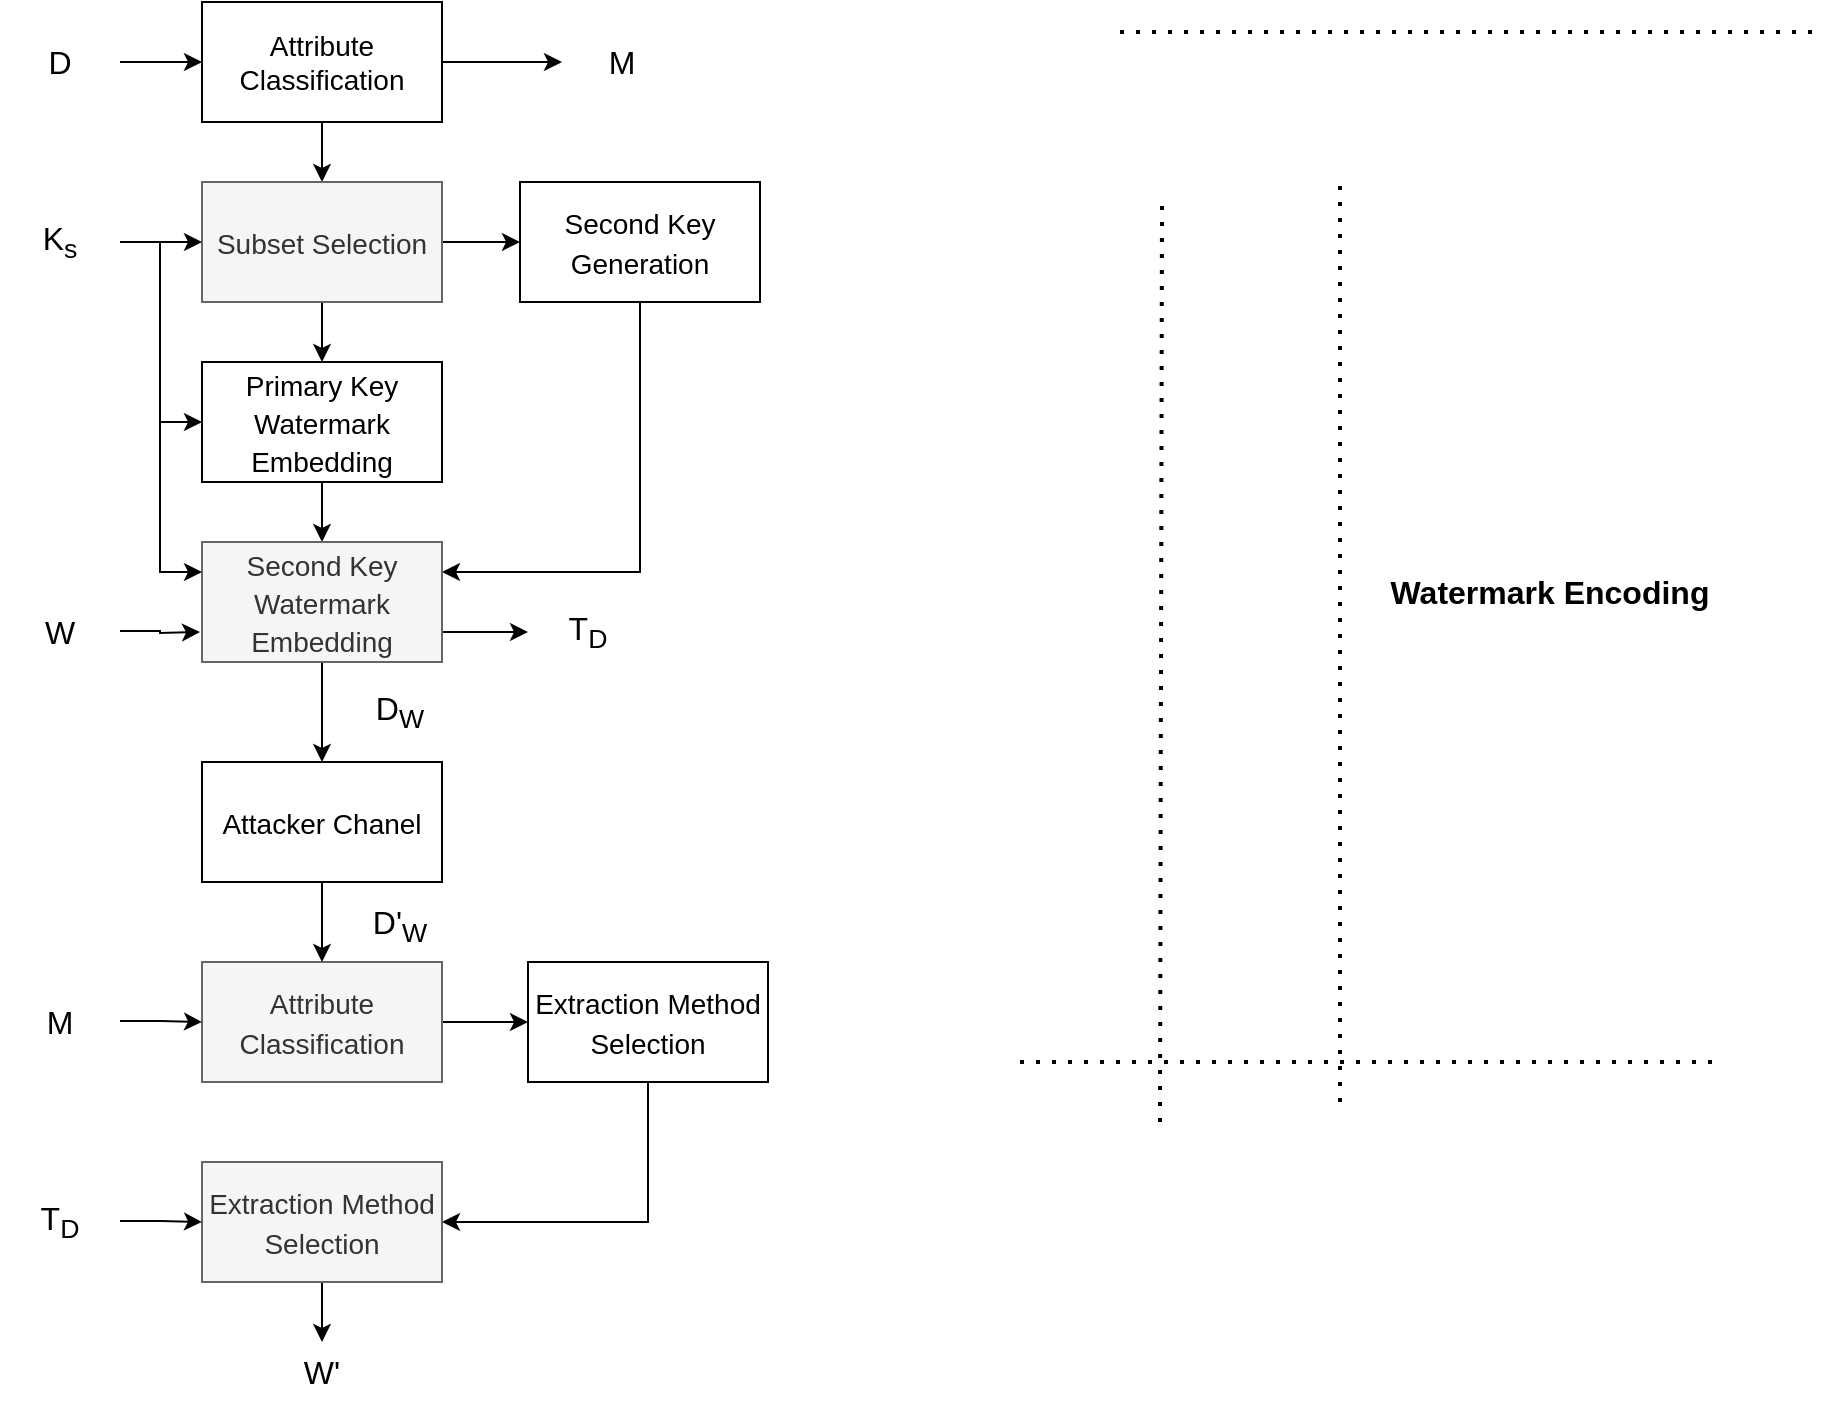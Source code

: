 <mxfile version="20.8.13" type="github">
  <diagram name="第 1 页" id="uVB4zvXaumi5qdr4Yra4">
    <mxGraphModel dx="1084" dy="766" grid="1" gridSize="10" guides="1" tooltips="1" connect="1" arrows="1" fold="1" page="1" pageScale="1" pageWidth="827" pageHeight="1169" math="0" shadow="0">
      <root>
        <mxCell id="0" />
        <mxCell id="1" parent="0" />
        <mxCell id="TRXT9HQxhYtgr1BYwbM0-1" value="" style="endArrow=none;dashed=1;html=1;dashPattern=1 3;strokeWidth=2;rounded=0;" parent="1" edge="1">
          <mxGeometry width="50" height="50" relative="1" as="geometry">
            <mxPoint x="680" y="215" as="sourcePoint" />
            <mxPoint x="1030" y="215" as="targetPoint" />
          </mxGeometry>
        </mxCell>
        <mxCell id="TRXT9HQxhYtgr1BYwbM0-7" style="edgeStyle=orthogonalEdgeStyle;rounded=0;orthogonalLoop=1;jettySize=auto;html=1;exitX=1;exitY=0.5;exitDx=0;exitDy=0;fontSize=16;" parent="1" source="TRXT9HQxhYtgr1BYwbM0-2" target="TRXT9HQxhYtgr1BYwbM0-6" edge="1">
          <mxGeometry relative="1" as="geometry" />
        </mxCell>
        <mxCell id="TRXT9HQxhYtgr1BYwbM0-9" style="edgeStyle=orthogonalEdgeStyle;rounded=0;orthogonalLoop=1;jettySize=auto;html=1;exitX=0.5;exitY=1;exitDx=0;exitDy=0;fontSize=14;" parent="1" source="TRXT9HQxhYtgr1BYwbM0-2" target="TRXT9HQxhYtgr1BYwbM0-8" edge="1">
          <mxGeometry relative="1" as="geometry" />
        </mxCell>
        <mxCell id="TRXT9HQxhYtgr1BYwbM0-2" value="&lt;font style=&quot;font-size: 14px;&quot;&gt;Attribute Classification&lt;/font&gt;" style="rounded=0;whiteSpace=wrap;html=1;" parent="1" vertex="1">
          <mxGeometry x="221" y="200" width="120" height="60" as="geometry" />
        </mxCell>
        <mxCell id="TRXT9HQxhYtgr1BYwbM0-5" style="edgeStyle=orthogonalEdgeStyle;rounded=0;orthogonalLoop=1;jettySize=auto;html=1;exitX=1;exitY=0.5;exitDx=0;exitDy=0;entryX=0;entryY=0.5;entryDx=0;entryDy=0;fontSize=16;" parent="1" source="TRXT9HQxhYtgr1BYwbM0-3" target="TRXT9HQxhYtgr1BYwbM0-2" edge="1">
          <mxGeometry relative="1" as="geometry" />
        </mxCell>
        <mxCell id="TRXT9HQxhYtgr1BYwbM0-3" value="&lt;font style=&quot;font-size: 16px;&quot;&gt;D&lt;/font&gt;" style="text;html=1;strokeColor=none;fillColor=none;align=center;verticalAlign=middle;whiteSpace=wrap;rounded=0;" parent="1" vertex="1">
          <mxGeometry x="120" y="215" width="60" height="30" as="geometry" />
        </mxCell>
        <mxCell id="TRXT9HQxhYtgr1BYwbM0-6" value="&lt;font style=&quot;font-size: 16px;&quot;&gt;M&lt;/font&gt;" style="text;html=1;strokeColor=none;fillColor=none;align=center;verticalAlign=middle;whiteSpace=wrap;rounded=0;" parent="1" vertex="1">
          <mxGeometry x="401" y="215" width="60" height="30" as="geometry" />
        </mxCell>
        <mxCell id="sYc0mZvIJebRFfXn1_e_-29" style="edgeStyle=orthogonalEdgeStyle;rounded=0;orthogonalLoop=1;jettySize=auto;html=1;exitX=0.5;exitY=1;exitDx=0;exitDy=0;entryX=0.5;entryY=0;entryDx=0;entryDy=0;fontSize=16;" edge="1" parent="1" source="TRXT9HQxhYtgr1BYwbM0-8" target="sYc0mZvIJebRFfXn1_e_-3">
          <mxGeometry relative="1" as="geometry" />
        </mxCell>
        <mxCell id="sYc0mZvIJebRFfXn1_e_-31" style="edgeStyle=orthogonalEdgeStyle;rounded=0;orthogonalLoop=1;jettySize=auto;html=1;exitX=1;exitY=0.5;exitDx=0;exitDy=0;entryX=0;entryY=0.5;entryDx=0;entryDy=0;fontSize=16;" edge="1" parent="1" source="TRXT9HQxhYtgr1BYwbM0-8" target="sYc0mZvIJebRFfXn1_e_-1">
          <mxGeometry relative="1" as="geometry" />
        </mxCell>
        <mxCell id="TRXT9HQxhYtgr1BYwbM0-8" value="&lt;font style=&quot;font-size: 14px;&quot;&gt;Subset Selection&lt;/font&gt;" style="rounded=0;whiteSpace=wrap;html=1;fontSize=16;fillColor=#f5f5f5;fontColor=#333333;strokeColor=#666666;" parent="1" vertex="1">
          <mxGeometry x="221" y="290" width="120" height="60" as="geometry" />
        </mxCell>
        <mxCell id="TRXT9HQxhYtgr1BYwbM0-12" style="edgeStyle=orthogonalEdgeStyle;rounded=0;orthogonalLoop=1;jettySize=auto;html=1;exitX=1;exitY=0.5;exitDx=0;exitDy=0;entryX=0;entryY=0.5;entryDx=0;entryDy=0;fontSize=14;" parent="1" source="TRXT9HQxhYtgr1BYwbM0-11" target="TRXT9HQxhYtgr1BYwbM0-8" edge="1">
          <mxGeometry relative="1" as="geometry" />
        </mxCell>
        <mxCell id="TRXT9HQxhYtgr1BYwbM0-11" value="&lt;font style=&quot;font-size: 16px;&quot;&gt;K&lt;sub style=&quot;border-color: var(--border-color);&quot;&gt;s&lt;/sub&gt;&lt;/font&gt;" style="text;html=1;strokeColor=none;fillColor=none;align=center;verticalAlign=middle;whiteSpace=wrap;rounded=0;" parent="1" vertex="1">
          <mxGeometry x="120" y="305" width="60" height="30" as="geometry" />
        </mxCell>
        <mxCell id="sYc0mZvIJebRFfXn1_e_-35" style="edgeStyle=orthogonalEdgeStyle;rounded=0;orthogonalLoop=1;jettySize=auto;html=1;exitX=0.5;exitY=1;exitDx=0;exitDy=0;entryX=1;entryY=0.25;entryDx=0;entryDy=0;fontSize=16;" edge="1" parent="1" source="sYc0mZvIJebRFfXn1_e_-1" target="sYc0mZvIJebRFfXn1_e_-4">
          <mxGeometry relative="1" as="geometry" />
        </mxCell>
        <mxCell id="sYc0mZvIJebRFfXn1_e_-1" value="&lt;span style=&quot;font-size: 14px;&quot;&gt;Second Key Generation&lt;/span&gt;" style="rounded=0;whiteSpace=wrap;html=1;fontSize=16;" vertex="1" parent="1">
          <mxGeometry x="380" y="290" width="120" height="60" as="geometry" />
        </mxCell>
        <mxCell id="sYc0mZvIJebRFfXn1_e_-30" style="edgeStyle=orthogonalEdgeStyle;rounded=0;orthogonalLoop=1;jettySize=auto;html=1;exitX=0.5;exitY=1;exitDx=0;exitDy=0;entryX=0.5;entryY=0;entryDx=0;entryDy=0;fontSize=16;" edge="1" parent="1" source="sYc0mZvIJebRFfXn1_e_-3" target="sYc0mZvIJebRFfXn1_e_-4">
          <mxGeometry relative="1" as="geometry" />
        </mxCell>
        <mxCell id="sYc0mZvIJebRFfXn1_e_-3" value="&lt;span style=&quot;font-size: 14px;&quot;&gt;Primary Key Watermark Embedding&lt;/span&gt;" style="rounded=0;whiteSpace=wrap;html=1;fontSize=16;" vertex="1" parent="1">
          <mxGeometry x="221" y="380" width="120" height="60" as="geometry" />
        </mxCell>
        <mxCell id="sYc0mZvIJebRFfXn1_e_-37" style="edgeStyle=orthogonalEdgeStyle;rounded=0;orthogonalLoop=1;jettySize=auto;html=1;exitX=0.5;exitY=1;exitDx=0;exitDy=0;entryX=0.5;entryY=0;entryDx=0;entryDy=0;fontSize=16;" edge="1" parent="1" source="sYc0mZvIJebRFfXn1_e_-4" target="sYc0mZvIJebRFfXn1_e_-27">
          <mxGeometry relative="1" as="geometry" />
        </mxCell>
        <mxCell id="sYc0mZvIJebRFfXn1_e_-46" style="edgeStyle=orthogonalEdgeStyle;rounded=0;orthogonalLoop=1;jettySize=auto;html=1;exitX=1;exitY=0.75;exitDx=0;exitDy=0;entryX=0;entryY=0.5;entryDx=0;entryDy=0;fontSize=16;" edge="1" parent="1" source="sYc0mZvIJebRFfXn1_e_-4" target="sYc0mZvIJebRFfXn1_e_-44">
          <mxGeometry relative="1" as="geometry" />
        </mxCell>
        <mxCell id="sYc0mZvIJebRFfXn1_e_-4" value="&lt;span style=&quot;font-size: 14px;&quot;&gt;Second Key Watermark Embedding&lt;br&gt;&lt;/span&gt;" style="rounded=0;whiteSpace=wrap;html=1;fontSize=16;fillColor=#f5f5f5;fontColor=#333333;strokeColor=#666666;" vertex="1" parent="1">
          <mxGeometry x="221" y="470" width="120" height="60" as="geometry" />
        </mxCell>
        <mxCell id="sYc0mZvIJebRFfXn1_e_-36" style="edgeStyle=orthogonalEdgeStyle;rounded=0;orthogonalLoop=1;jettySize=auto;html=1;fontSize=16;" edge="1" parent="1" source="sYc0mZvIJebRFfXn1_e_-12">
          <mxGeometry relative="1" as="geometry">
            <mxPoint x="220" y="515" as="targetPoint" />
          </mxGeometry>
        </mxCell>
        <mxCell id="sYc0mZvIJebRFfXn1_e_-12" value="&lt;font style=&quot;font-size: 16px;&quot;&gt;W&lt;/font&gt;" style="text;html=1;strokeColor=none;fillColor=none;align=center;verticalAlign=middle;whiteSpace=wrap;rounded=0;" vertex="1" parent="1">
          <mxGeometry x="120" y="499.5" width="60" height="30" as="geometry" />
        </mxCell>
        <mxCell id="sYc0mZvIJebRFfXn1_e_-22" value="" style="endArrow=none;dashed=1;html=1;dashPattern=1 3;strokeWidth=2;rounded=0;fontSize=16;" edge="1" parent="1">
          <mxGeometry width="50" height="50" relative="1" as="geometry">
            <mxPoint x="700" y="760" as="sourcePoint" />
            <mxPoint x="701" y="300" as="targetPoint" />
          </mxGeometry>
        </mxCell>
        <mxCell id="sYc0mZvIJebRFfXn1_e_-23" value="" style="endArrow=none;dashed=1;html=1;dashPattern=1 3;strokeWidth=2;rounded=0;fontSize=16;" edge="1" parent="1">
          <mxGeometry width="50" height="50" relative="1" as="geometry">
            <mxPoint x="790" y="750" as="sourcePoint" />
            <mxPoint x="790" y="290" as="targetPoint" />
          </mxGeometry>
        </mxCell>
        <mxCell id="sYc0mZvIJebRFfXn1_e_-24" value="" style="endArrow=none;dashed=1;html=1;dashPattern=1 3;strokeWidth=2;rounded=0;" edge="1" parent="1">
          <mxGeometry width="50" height="50" relative="1" as="geometry">
            <mxPoint x="630" y="730" as="sourcePoint" />
            <mxPoint x="980" y="730" as="targetPoint" />
          </mxGeometry>
        </mxCell>
        <mxCell id="sYc0mZvIJebRFfXn1_e_-25" value="&lt;b&gt;Watermark Encoding&lt;/b&gt;" style="text;html=1;strokeColor=none;fillColor=none;align=center;verticalAlign=middle;whiteSpace=wrap;rounded=0;fontSize=16;" vertex="1" parent="1">
          <mxGeometry x="810" y="480" width="170" height="30" as="geometry" />
        </mxCell>
        <mxCell id="sYc0mZvIJebRFfXn1_e_-57" style="edgeStyle=orthogonalEdgeStyle;rounded=0;orthogonalLoop=1;jettySize=auto;html=1;exitX=1;exitY=0.5;exitDx=0;exitDy=0;entryX=0;entryY=0.5;entryDx=0;entryDy=0;fontSize=14;" edge="1" parent="1" source="sYc0mZvIJebRFfXn1_e_-26" target="sYc0mZvIJebRFfXn1_e_-53">
          <mxGeometry relative="1" as="geometry" />
        </mxCell>
        <mxCell id="sYc0mZvIJebRFfXn1_e_-26" value="&lt;font style=&quot;font-size: 14px;&quot;&gt;Attribute Classification&lt;/font&gt;" style="rounded=0;whiteSpace=wrap;html=1;fontSize=16;fillColor=#f5f5f5;fontColor=#333333;strokeColor=#666666;" vertex="1" parent="1">
          <mxGeometry x="221" y="680" width="120" height="60" as="geometry" />
        </mxCell>
        <mxCell id="sYc0mZvIJebRFfXn1_e_-41" style="edgeStyle=orthogonalEdgeStyle;rounded=0;orthogonalLoop=1;jettySize=auto;html=1;exitX=0.5;exitY=1;exitDx=0;exitDy=0;entryX=0.5;entryY=0;entryDx=0;entryDy=0;fontSize=13;" edge="1" parent="1" source="sYc0mZvIJebRFfXn1_e_-27" target="sYc0mZvIJebRFfXn1_e_-26">
          <mxGeometry relative="1" as="geometry" />
        </mxCell>
        <mxCell id="sYc0mZvIJebRFfXn1_e_-27" value="&lt;font style=&quot;font-size: 14px;&quot;&gt;Attacker Chanel&lt;/font&gt;" style="rounded=0;whiteSpace=wrap;html=1;fontSize=16;" vertex="1" parent="1">
          <mxGeometry x="221" y="580" width="120" height="60" as="geometry" />
        </mxCell>
        <mxCell id="sYc0mZvIJebRFfXn1_e_-34" value="" style="endArrow=classic;html=1;rounded=0;fontSize=16;entryX=0;entryY=0.5;entryDx=0;entryDy=0;" edge="1" parent="1" target="sYc0mZvIJebRFfXn1_e_-3">
          <mxGeometry width="50" height="50" relative="1" as="geometry">
            <mxPoint x="200" y="320" as="sourcePoint" />
            <mxPoint x="250" y="270" as="targetPoint" />
            <Array as="points">
              <mxPoint x="200" y="410" />
            </Array>
          </mxGeometry>
        </mxCell>
        <mxCell id="sYc0mZvIJebRFfXn1_e_-38" value="&lt;font style=&quot;font-size: 16px;&quot;&gt;D&lt;sub&gt;W&lt;/sub&gt;&lt;/font&gt;" style="text;html=1;strokeColor=none;fillColor=none;align=center;verticalAlign=middle;whiteSpace=wrap;rounded=0;" vertex="1" parent="1">
          <mxGeometry x="290" y="540" width="60" height="30" as="geometry" />
        </mxCell>
        <mxCell id="sYc0mZvIJebRFfXn1_e_-51" style="edgeStyle=orthogonalEdgeStyle;rounded=0;orthogonalLoop=1;jettySize=auto;html=1;exitX=1;exitY=0.5;exitDx=0;exitDy=0;entryX=0;entryY=0.5;entryDx=0;entryDy=0;fontSize=16;" edge="1" parent="1" source="sYc0mZvIJebRFfXn1_e_-39" target="sYc0mZvIJebRFfXn1_e_-26">
          <mxGeometry relative="1" as="geometry" />
        </mxCell>
        <mxCell id="sYc0mZvIJebRFfXn1_e_-39" value="&lt;font style=&quot;font-size: 16px;&quot;&gt;M&lt;/font&gt;" style="text;html=1;strokeColor=none;fillColor=none;align=center;verticalAlign=middle;whiteSpace=wrap;rounded=0;" vertex="1" parent="1">
          <mxGeometry x="120" y="694.5" width="60" height="30" as="geometry" />
        </mxCell>
        <mxCell id="sYc0mZvIJebRFfXn1_e_-43" value="&lt;font style=&quot;font-size: 16px;&quot;&gt;D&#39;&lt;sub&gt;W&lt;/sub&gt;&lt;/font&gt;" style="text;html=1;strokeColor=none;fillColor=none;align=center;verticalAlign=middle;whiteSpace=wrap;rounded=0;" vertex="1" parent="1">
          <mxGeometry x="290" y="647" width="60" height="30" as="geometry" />
        </mxCell>
        <mxCell id="sYc0mZvIJebRFfXn1_e_-44" value="&lt;span style=&quot;font-size: 16px;&quot;&gt;T&lt;sub&gt;D&lt;/sub&gt;&lt;/span&gt;" style="text;html=1;strokeColor=none;fillColor=none;align=center;verticalAlign=middle;whiteSpace=wrap;rounded=0;fontSize=13;" vertex="1" parent="1">
          <mxGeometry x="384" y="500" width="60" height="30" as="geometry" />
        </mxCell>
        <mxCell id="sYc0mZvIJebRFfXn1_e_-47" value="" style="endArrow=classic;html=1;rounded=0;fontSize=16;entryX=0;entryY=0.25;entryDx=0;entryDy=0;" edge="1" parent="1" target="sYc0mZvIJebRFfXn1_e_-4">
          <mxGeometry width="50" height="50" relative="1" as="geometry">
            <mxPoint x="200" y="320" as="sourcePoint" />
            <mxPoint x="250" y="270" as="targetPoint" />
            <Array as="points">
              <mxPoint x="200" y="485" />
            </Array>
          </mxGeometry>
        </mxCell>
        <mxCell id="sYc0mZvIJebRFfXn1_e_-55" style="edgeStyle=orthogonalEdgeStyle;rounded=0;orthogonalLoop=1;jettySize=auto;html=1;exitX=0.5;exitY=1;exitDx=0;exitDy=0;entryX=1;entryY=0.5;entryDx=0;entryDy=0;fontSize=14;" edge="1" parent="1" source="sYc0mZvIJebRFfXn1_e_-53" target="sYc0mZvIJebRFfXn1_e_-54">
          <mxGeometry relative="1" as="geometry" />
        </mxCell>
        <mxCell id="sYc0mZvIJebRFfXn1_e_-53" value="&lt;span style=&quot;font-size: 14px;&quot;&gt;Extraction Method Selection&lt;/span&gt;" style="rounded=0;whiteSpace=wrap;html=1;fontSize=16;" vertex="1" parent="1">
          <mxGeometry x="384" y="680" width="120" height="60" as="geometry" />
        </mxCell>
        <mxCell id="sYc0mZvIJebRFfXn1_e_-59" style="edgeStyle=orthogonalEdgeStyle;rounded=0;orthogonalLoop=1;jettySize=auto;html=1;exitX=0.5;exitY=1;exitDx=0;exitDy=0;fontSize=14;" edge="1" parent="1" source="sYc0mZvIJebRFfXn1_e_-54" target="sYc0mZvIJebRFfXn1_e_-58">
          <mxGeometry relative="1" as="geometry" />
        </mxCell>
        <mxCell id="sYc0mZvIJebRFfXn1_e_-54" value="&lt;span style=&quot;font-size: 14px;&quot;&gt;Extraction Method Selection&lt;/span&gt;" style="rounded=0;whiteSpace=wrap;html=1;fontSize=16;fillColor=#f5f5f5;fontColor=#333333;strokeColor=#666666;" vertex="1" parent="1">
          <mxGeometry x="221" y="780" width="120" height="60" as="geometry" />
        </mxCell>
        <mxCell id="sYc0mZvIJebRFfXn1_e_-58" value="&lt;font style=&quot;font-size: 16px;&quot;&gt;W&#39;&lt;/font&gt;" style="text;html=1;strokeColor=none;fillColor=none;align=center;verticalAlign=middle;whiteSpace=wrap;rounded=0;" vertex="1" parent="1">
          <mxGeometry x="251" y="870" width="60" height="30" as="geometry" />
        </mxCell>
        <mxCell id="sYc0mZvIJebRFfXn1_e_-61" style="edgeStyle=orthogonalEdgeStyle;rounded=0;orthogonalLoop=1;jettySize=auto;html=1;exitX=1;exitY=0.5;exitDx=0;exitDy=0;entryX=0;entryY=0.5;entryDx=0;entryDy=0;fontSize=14;" edge="1" parent="1" source="sYc0mZvIJebRFfXn1_e_-60" target="sYc0mZvIJebRFfXn1_e_-54">
          <mxGeometry relative="1" as="geometry" />
        </mxCell>
        <mxCell id="sYc0mZvIJebRFfXn1_e_-60" value="&lt;span style=&quot;font-size: 16px;&quot;&gt;T&lt;sub&gt;D&lt;/sub&gt;&lt;/span&gt;" style="text;html=1;strokeColor=none;fillColor=none;align=center;verticalAlign=middle;whiteSpace=wrap;rounded=0;fontSize=13;" vertex="1" parent="1">
          <mxGeometry x="120" y="794.5" width="60" height="30" as="geometry" />
        </mxCell>
      </root>
    </mxGraphModel>
  </diagram>
</mxfile>
